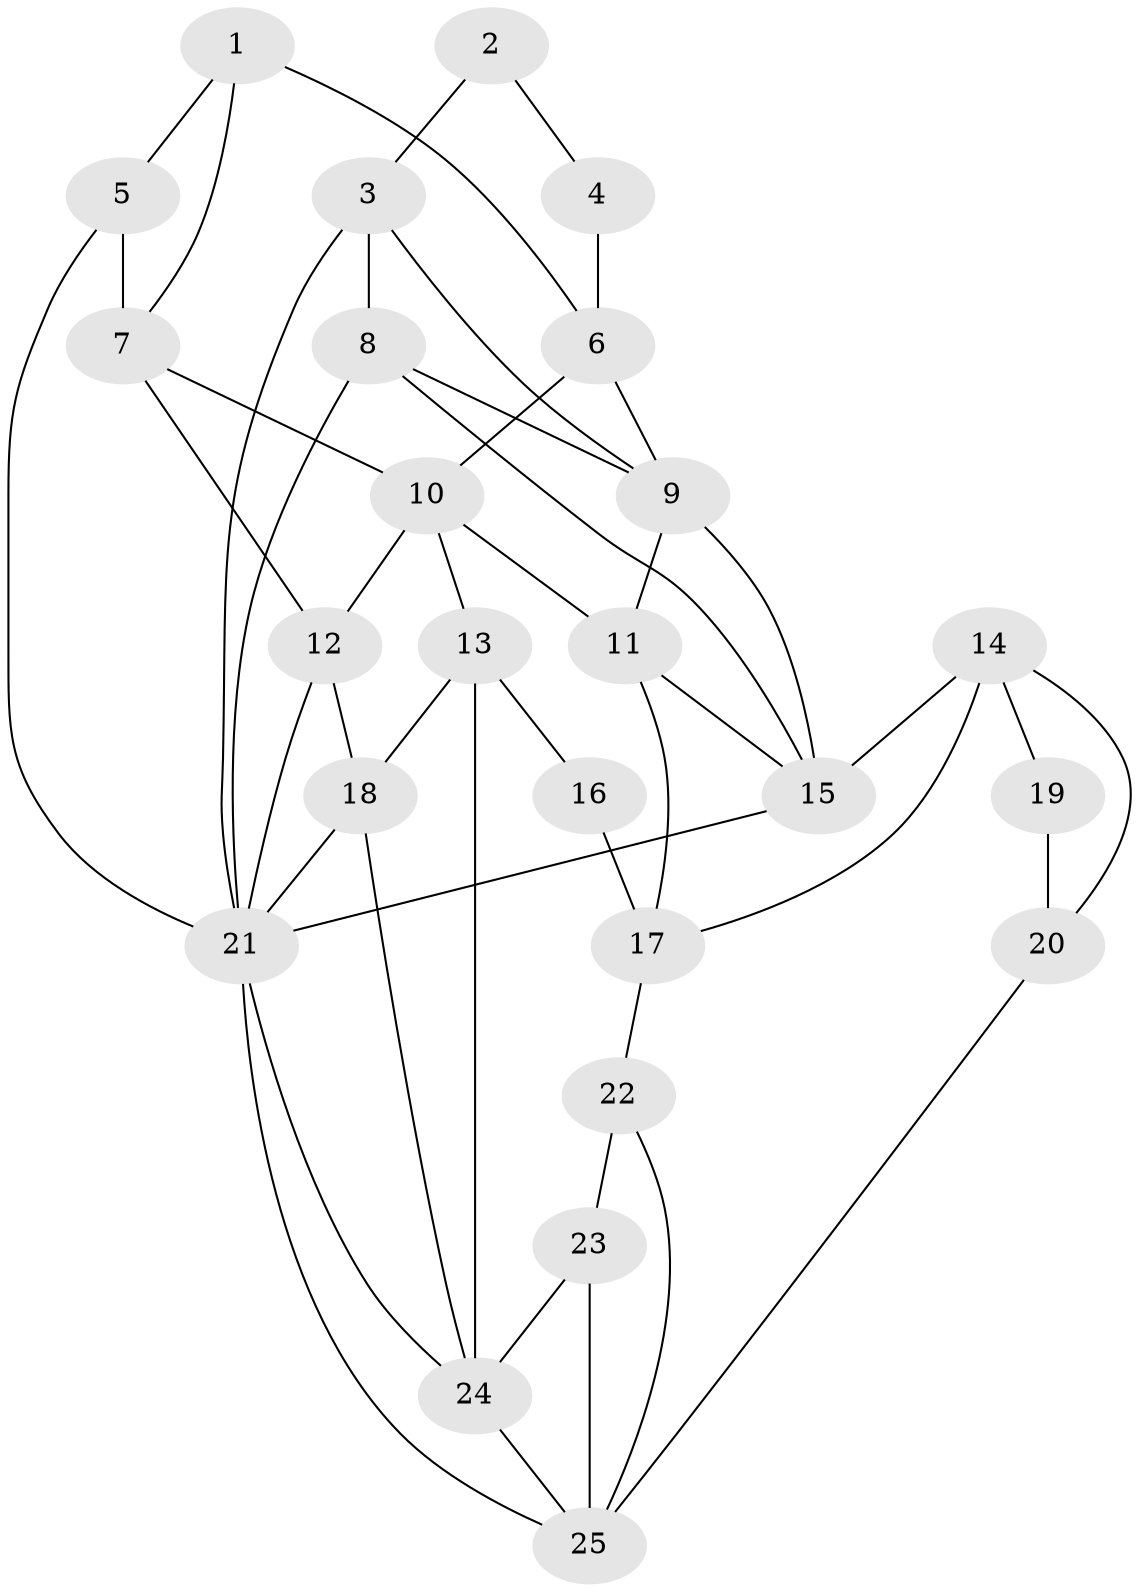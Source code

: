 // original degree distribution, {3: 0.025, 4: 0.25, 6: 0.225, 5: 0.5}
// Generated by graph-tools (version 1.1) at 2025/38/03/04/25 23:38:23]
// undirected, 25 vertices, 48 edges
graph export_dot {
  node [color=gray90,style=filled];
  1;
  2;
  3;
  4;
  5;
  6;
  7;
  8;
  9;
  10;
  11;
  12;
  13;
  14;
  15;
  16;
  17;
  18;
  19;
  20;
  21;
  22;
  23;
  24;
  25;
  1 -- 5 [weight=1.0];
  1 -- 6 [weight=1.0];
  1 -- 7 [weight=1.0];
  2 -- 3 [weight=2.0];
  2 -- 4 [weight=2.0];
  3 -- 8 [weight=1.0];
  3 -- 9 [weight=1.0];
  3 -- 21 [weight=1.0];
  4 -- 6 [weight=2.0];
  5 -- 7 [weight=2.0];
  5 -- 21 [weight=1.0];
  6 -- 9 [weight=1.0];
  6 -- 10 [weight=1.0];
  7 -- 10 [weight=1.0];
  7 -- 12 [weight=1.0];
  8 -- 9 [weight=1.0];
  8 -- 15 [weight=1.0];
  8 -- 21 [weight=1.0];
  9 -- 11 [weight=1.0];
  9 -- 15 [weight=1.0];
  10 -- 11 [weight=1.0];
  10 -- 12 [weight=2.0];
  10 -- 13 [weight=1.0];
  11 -- 15 [weight=1.0];
  11 -- 17 [weight=2.0];
  12 -- 18 [weight=2.0];
  12 -- 21 [weight=1.0];
  13 -- 16 [weight=2.0];
  13 -- 18 [weight=1.0];
  13 -- 24 [weight=1.0];
  14 -- 15 [weight=2.0];
  14 -- 17 [weight=1.0];
  14 -- 19 [weight=2.0];
  14 -- 20 [weight=1.0];
  15 -- 21 [weight=1.0];
  16 -- 17 [weight=2.0];
  17 -- 22 [weight=1.0];
  18 -- 21 [weight=1.0];
  18 -- 24 [weight=1.0];
  19 -- 20 [weight=2.0];
  20 -- 25 [weight=1.0];
  21 -- 24 [weight=1.0];
  21 -- 25 [weight=1.0];
  22 -- 23 [weight=2.0];
  22 -- 25 [weight=1.0];
  23 -- 24 [weight=1.0];
  23 -- 25 [weight=1.0];
  24 -- 25 [weight=1.0];
}
